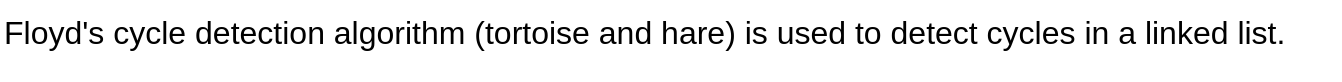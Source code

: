 <mxfile version="28.2.5">
  <diagram name="Page-1" id="6iZv066-_PI3AQ2XWF9n">
    <mxGraphModel dx="1034" dy="570" grid="1" gridSize="10" guides="1" tooltips="1" connect="1" arrows="1" fold="1" page="1" pageScale="1" pageWidth="850" pageHeight="1100" math="0" shadow="0">
      <root>
        <mxCell id="0" />
        <mxCell id="1" parent="0" />
        <mxCell id="_z22qWoyR-YLKNvEH9fH-1" value="Floyd&#39;s cycle detection algorithm (tortoise and hare) is used to detect cycles in a linked list." style="text;whiteSpace=wrap;fontSize=16;" vertex="1" parent="1">
          <mxGeometry x="40" y="170" width="670" height="40" as="geometry" />
        </mxCell>
      </root>
    </mxGraphModel>
  </diagram>
</mxfile>
